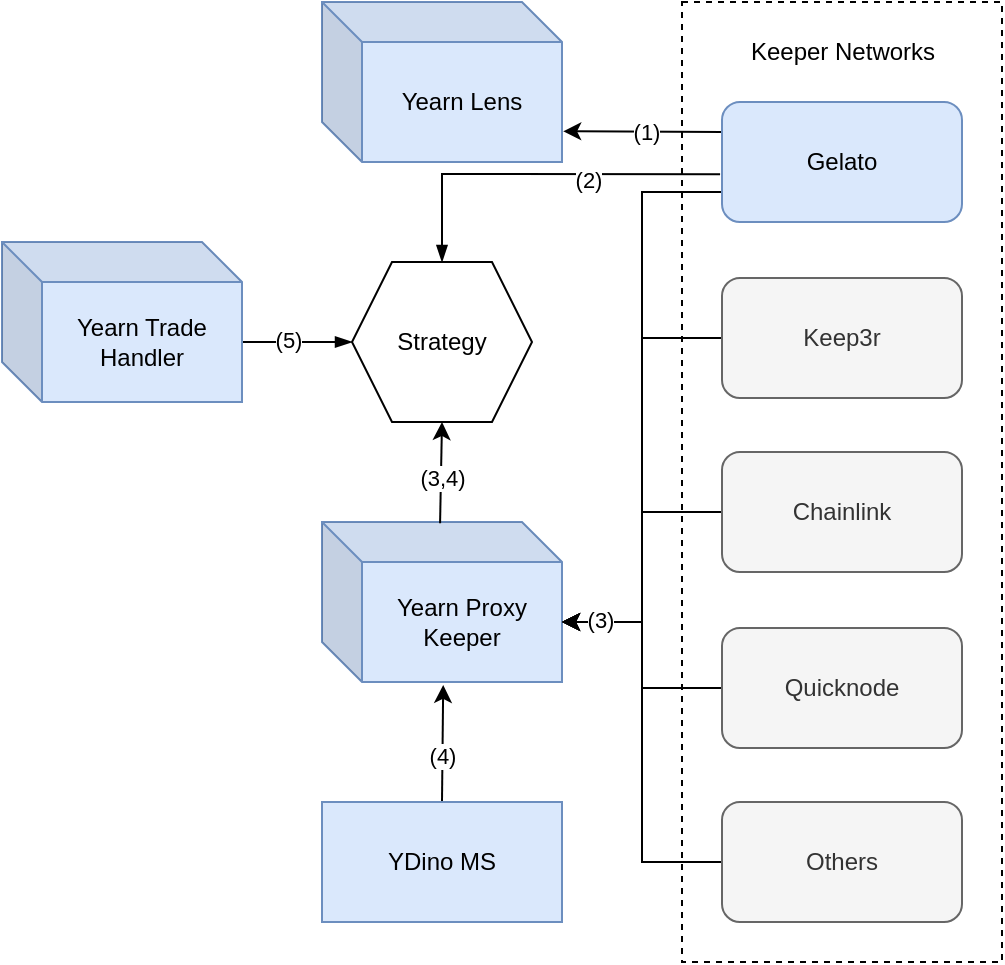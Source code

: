 <mxfile version="20.0.4" type="github">
  <diagram id="Y3-RQMCVLm5ZOijgho2C" name="Page-1">
    <mxGraphModel dx="757" dy="517" grid="1" gridSize="10" guides="1" tooltips="1" connect="1" arrows="1" fold="1" page="1" pageScale="1" pageWidth="850" pageHeight="1100" math="0" shadow="0">
      <root>
        <mxCell id="0" />
        <mxCell id="1" parent="0" />
        <mxCell id="Q6LtDuVTODBfNZp-mWMD-1" value="Yearn Proxy Keeper" style="shape=cube;whiteSpace=wrap;html=1;boundedLbl=1;backgroundOutline=1;darkOpacity=0.05;darkOpacity2=0.1;fillColor=#dae8fc;strokeColor=#6c8ebf;" vertex="1" parent="1">
          <mxGeometry x="360" y="390" width="120" height="80" as="geometry" />
        </mxCell>
        <mxCell id="Q6LtDuVTODBfNZp-mWMD-23" style="edgeStyle=none;rounded=0;orthogonalLoop=1;jettySize=auto;html=1;exitX=0.5;exitY=0;exitDx=0;exitDy=0;entryX=0.505;entryY=1.018;entryDx=0;entryDy=0;entryPerimeter=0;" edge="1" parent="1" source="Q6LtDuVTODBfNZp-mWMD-4" target="Q6LtDuVTODBfNZp-mWMD-1">
          <mxGeometry relative="1" as="geometry" />
        </mxCell>
        <mxCell id="Q6LtDuVTODBfNZp-mWMD-32" value="(4)" style="edgeLabel;html=1;align=center;verticalAlign=middle;resizable=0;points=[];" vertex="1" connectable="0" parent="Q6LtDuVTODBfNZp-mWMD-23">
          <mxGeometry x="-0.201" relative="1" as="geometry">
            <mxPoint as="offset" />
          </mxGeometry>
        </mxCell>
        <mxCell id="Q6LtDuVTODBfNZp-mWMD-4" value="YDino MS" style="rounded=0;whiteSpace=wrap;html=1;fillColor=#dae8fc;strokeColor=#6c8ebf;" vertex="1" parent="1">
          <mxGeometry x="360" y="530" width="120" height="60" as="geometry" />
        </mxCell>
        <mxCell id="Q6LtDuVTODBfNZp-mWMD-6" value="" style="rounded=0;whiteSpace=wrap;html=1;dashed=1;" vertex="1" parent="1">
          <mxGeometry x="540" y="130" width="160" height="480" as="geometry" />
        </mxCell>
        <mxCell id="Q6LtDuVTODBfNZp-mWMD-7" value="Keeper Networks" style="text;html=1;resizable=0;autosize=1;align=center;verticalAlign=middle;points=[];fillColor=none;strokeColor=none;rounded=0;" vertex="1" parent="1">
          <mxGeometry x="560" y="140" width="120" height="30" as="geometry" />
        </mxCell>
        <mxCell id="Q6LtDuVTODBfNZp-mWMD-17" style="edgeStyle=orthogonalEdgeStyle;rounded=0;orthogonalLoop=1;jettySize=auto;html=1;exitX=0;exitY=0.75;exitDx=0;exitDy=0;entryX=0;entryY=0;entryDx=120;entryDy=50;entryPerimeter=0;" edge="1" parent="1" source="Q6LtDuVTODBfNZp-mWMD-8" target="Q6LtDuVTODBfNZp-mWMD-1">
          <mxGeometry relative="1" as="geometry" />
        </mxCell>
        <mxCell id="Q6LtDuVTODBfNZp-mWMD-24" style="edgeStyle=none;rounded=0;orthogonalLoop=1;jettySize=auto;html=1;exitX=0;exitY=0.25;exitDx=0;exitDy=0;entryX=1.005;entryY=0.808;entryDx=0;entryDy=0;entryPerimeter=0;" edge="1" parent="1" source="Q6LtDuVTODBfNZp-mWMD-8" target="Q6LtDuVTODBfNZp-mWMD-15">
          <mxGeometry relative="1" as="geometry" />
        </mxCell>
        <mxCell id="Q6LtDuVTODBfNZp-mWMD-29" value="(1)" style="edgeLabel;html=1;align=center;verticalAlign=middle;resizable=0;points=[];" vertex="1" connectable="0" parent="Q6LtDuVTODBfNZp-mWMD-24">
          <mxGeometry x="-0.048" relative="1" as="geometry">
            <mxPoint as="offset" />
          </mxGeometry>
        </mxCell>
        <mxCell id="Q6LtDuVTODBfNZp-mWMD-27" style="edgeStyle=none;rounded=0;orthogonalLoop=1;jettySize=auto;html=1;exitX=-0.008;exitY=0.603;exitDx=0;exitDy=0;entryX=0.5;entryY=0;entryDx=0;entryDy=0;endArrow=blockThin;endFill=1;exitPerimeter=0;" edge="1" parent="1" source="Q6LtDuVTODBfNZp-mWMD-8" target="Q6LtDuVTODBfNZp-mWMD-13">
          <mxGeometry relative="1" as="geometry">
            <Array as="points">
              <mxPoint x="420" y="216" />
            </Array>
          </mxGeometry>
        </mxCell>
        <mxCell id="Q6LtDuVTODBfNZp-mWMD-31" value="(2)" style="edgeLabel;html=1;align=center;verticalAlign=middle;resizable=0;points=[];" vertex="1" connectable="0" parent="Q6LtDuVTODBfNZp-mWMD-27">
          <mxGeometry x="-0.274" y="3" relative="1" as="geometry">
            <mxPoint as="offset" />
          </mxGeometry>
        </mxCell>
        <mxCell id="Q6LtDuVTODBfNZp-mWMD-8" value="Gelato" style="rounded=1;whiteSpace=wrap;html=1;fillColor=#dae8fc;strokeColor=#6c8ebf;" vertex="1" parent="1">
          <mxGeometry x="560" y="180" width="120" height="60" as="geometry" />
        </mxCell>
        <mxCell id="Q6LtDuVTODBfNZp-mWMD-18" style="edgeStyle=orthogonalEdgeStyle;rounded=0;orthogonalLoop=1;jettySize=auto;html=1;exitX=0;exitY=0.5;exitDx=0;exitDy=0;entryX=0;entryY=0;entryDx=120;entryDy=50;entryPerimeter=0;" edge="1" parent="1" source="Q6LtDuVTODBfNZp-mWMD-9" target="Q6LtDuVTODBfNZp-mWMD-1">
          <mxGeometry relative="1" as="geometry" />
        </mxCell>
        <mxCell id="Q6LtDuVTODBfNZp-mWMD-9" value="Keep3r" style="rounded=1;whiteSpace=wrap;html=1;fillColor=#f5f5f5;fontColor=#333333;strokeColor=#666666;" vertex="1" parent="1">
          <mxGeometry x="560" y="268" width="120" height="60" as="geometry" />
        </mxCell>
        <mxCell id="Q6LtDuVTODBfNZp-mWMD-19" style="edgeStyle=orthogonalEdgeStyle;rounded=0;orthogonalLoop=1;jettySize=auto;html=1;exitX=0;exitY=0.5;exitDx=0;exitDy=0;entryX=0;entryY=0;entryDx=120;entryDy=50;entryPerimeter=0;" edge="1" parent="1" source="Q6LtDuVTODBfNZp-mWMD-10" target="Q6LtDuVTODBfNZp-mWMD-1">
          <mxGeometry relative="1" as="geometry">
            <Array as="points">
              <mxPoint x="520" y="385" />
              <mxPoint x="520" y="440" />
            </Array>
          </mxGeometry>
        </mxCell>
        <mxCell id="Q6LtDuVTODBfNZp-mWMD-10" value="Chainlink" style="rounded=1;whiteSpace=wrap;html=1;fillColor=#f5f5f5;fontColor=#333333;strokeColor=#666666;" vertex="1" parent="1">
          <mxGeometry x="560" y="355" width="120" height="60" as="geometry" />
        </mxCell>
        <mxCell id="Q6LtDuVTODBfNZp-mWMD-20" style="edgeStyle=orthogonalEdgeStyle;rounded=0;orthogonalLoop=1;jettySize=auto;html=1;exitX=0;exitY=0.5;exitDx=0;exitDy=0;entryX=0;entryY=0;entryDx=120;entryDy=50;entryPerimeter=0;" edge="1" parent="1" source="Q6LtDuVTODBfNZp-mWMD-11" target="Q6LtDuVTODBfNZp-mWMD-1">
          <mxGeometry relative="1" as="geometry" />
        </mxCell>
        <mxCell id="Q6LtDuVTODBfNZp-mWMD-11" value="Quicknode" style="rounded=1;whiteSpace=wrap;html=1;fillColor=#f5f5f5;fontColor=#333333;strokeColor=#666666;" vertex="1" parent="1">
          <mxGeometry x="560" y="443" width="120" height="60" as="geometry" />
        </mxCell>
        <mxCell id="Q6LtDuVTODBfNZp-mWMD-21" style="edgeStyle=orthogonalEdgeStyle;rounded=0;orthogonalLoop=1;jettySize=auto;html=1;exitX=0;exitY=0.5;exitDx=0;exitDy=0;entryX=0;entryY=0;entryDx=120;entryDy=50;entryPerimeter=0;" edge="1" parent="1" source="Q6LtDuVTODBfNZp-mWMD-12" target="Q6LtDuVTODBfNZp-mWMD-1">
          <mxGeometry relative="1" as="geometry" />
        </mxCell>
        <mxCell id="Q6LtDuVTODBfNZp-mWMD-30" value="(3)" style="edgeLabel;html=1;align=center;verticalAlign=middle;resizable=0;points=[];" vertex="1" connectable="0" parent="Q6LtDuVTODBfNZp-mWMD-21">
          <mxGeometry x="0.81" y="-1" relative="1" as="geometry">
            <mxPoint as="offset" />
          </mxGeometry>
        </mxCell>
        <mxCell id="Q6LtDuVTODBfNZp-mWMD-12" value="Others" style="rounded=1;whiteSpace=wrap;html=1;fillColor=#f5f5f5;fontColor=#333333;strokeColor=#666666;" vertex="1" parent="1">
          <mxGeometry x="560" y="530" width="120" height="60" as="geometry" />
        </mxCell>
        <mxCell id="Q6LtDuVTODBfNZp-mWMD-22" style="rounded=0;orthogonalLoop=1;jettySize=auto;html=1;exitX=0.492;exitY=0.008;exitDx=0;exitDy=0;exitPerimeter=0;entryX=0.5;entryY=1;entryDx=0;entryDy=0;" edge="1" parent="1" source="Q6LtDuVTODBfNZp-mWMD-1" target="Q6LtDuVTODBfNZp-mWMD-13">
          <mxGeometry relative="1" as="geometry">
            <mxPoint x="480" y="350" as="targetPoint" />
          </mxGeometry>
        </mxCell>
        <mxCell id="Q6LtDuVTODBfNZp-mWMD-33" value="(3,4)" style="edgeLabel;html=1;align=center;verticalAlign=middle;resizable=0;points=[];" vertex="1" connectable="0" parent="Q6LtDuVTODBfNZp-mWMD-22">
          <mxGeometry x="-0.114" relative="1" as="geometry">
            <mxPoint as="offset" />
          </mxGeometry>
        </mxCell>
        <mxCell id="Q6LtDuVTODBfNZp-mWMD-13" value="Strategy" style="shape=hexagon;perimeter=hexagonPerimeter2;whiteSpace=wrap;html=1;fixedSize=1;" vertex="1" parent="1">
          <mxGeometry x="375" y="260" width="90" height="80" as="geometry" />
        </mxCell>
        <mxCell id="Q6LtDuVTODBfNZp-mWMD-15" value="Yearn Lens" style="shape=cube;whiteSpace=wrap;html=1;boundedLbl=1;backgroundOutline=1;darkOpacity=0.05;darkOpacity2=0.1;fillColor=#dae8fc;strokeColor=#6c8ebf;" vertex="1" parent="1">
          <mxGeometry x="360" y="130" width="120" height="80" as="geometry" />
        </mxCell>
        <mxCell id="Q6LtDuVTODBfNZp-mWMD-35" style="edgeStyle=none;rounded=0;orthogonalLoop=1;jettySize=auto;html=1;exitX=0;exitY=0;exitDx=120;exitDy=50;exitPerimeter=0;entryX=0;entryY=0.5;entryDx=0;entryDy=0;endArrow=blockThin;endFill=1;" edge="1" parent="1" source="Q6LtDuVTODBfNZp-mWMD-34" target="Q6LtDuVTODBfNZp-mWMD-13">
          <mxGeometry relative="1" as="geometry" />
        </mxCell>
        <mxCell id="Q6LtDuVTODBfNZp-mWMD-36" value="(5)" style="edgeLabel;html=1;align=center;verticalAlign=middle;resizable=0;points=[];" vertex="1" connectable="0" parent="Q6LtDuVTODBfNZp-mWMD-35">
          <mxGeometry x="-0.164" y="1" relative="1" as="geometry">
            <mxPoint as="offset" />
          </mxGeometry>
        </mxCell>
        <mxCell id="Q6LtDuVTODBfNZp-mWMD-34" value="Yearn Trade Handler" style="shape=cube;whiteSpace=wrap;html=1;boundedLbl=1;backgroundOutline=1;darkOpacity=0.05;darkOpacity2=0.1;fillColor=#dae8fc;strokeColor=#6c8ebf;" vertex="1" parent="1">
          <mxGeometry x="200" y="250" width="120" height="80" as="geometry" />
        </mxCell>
      </root>
    </mxGraphModel>
  </diagram>
</mxfile>
